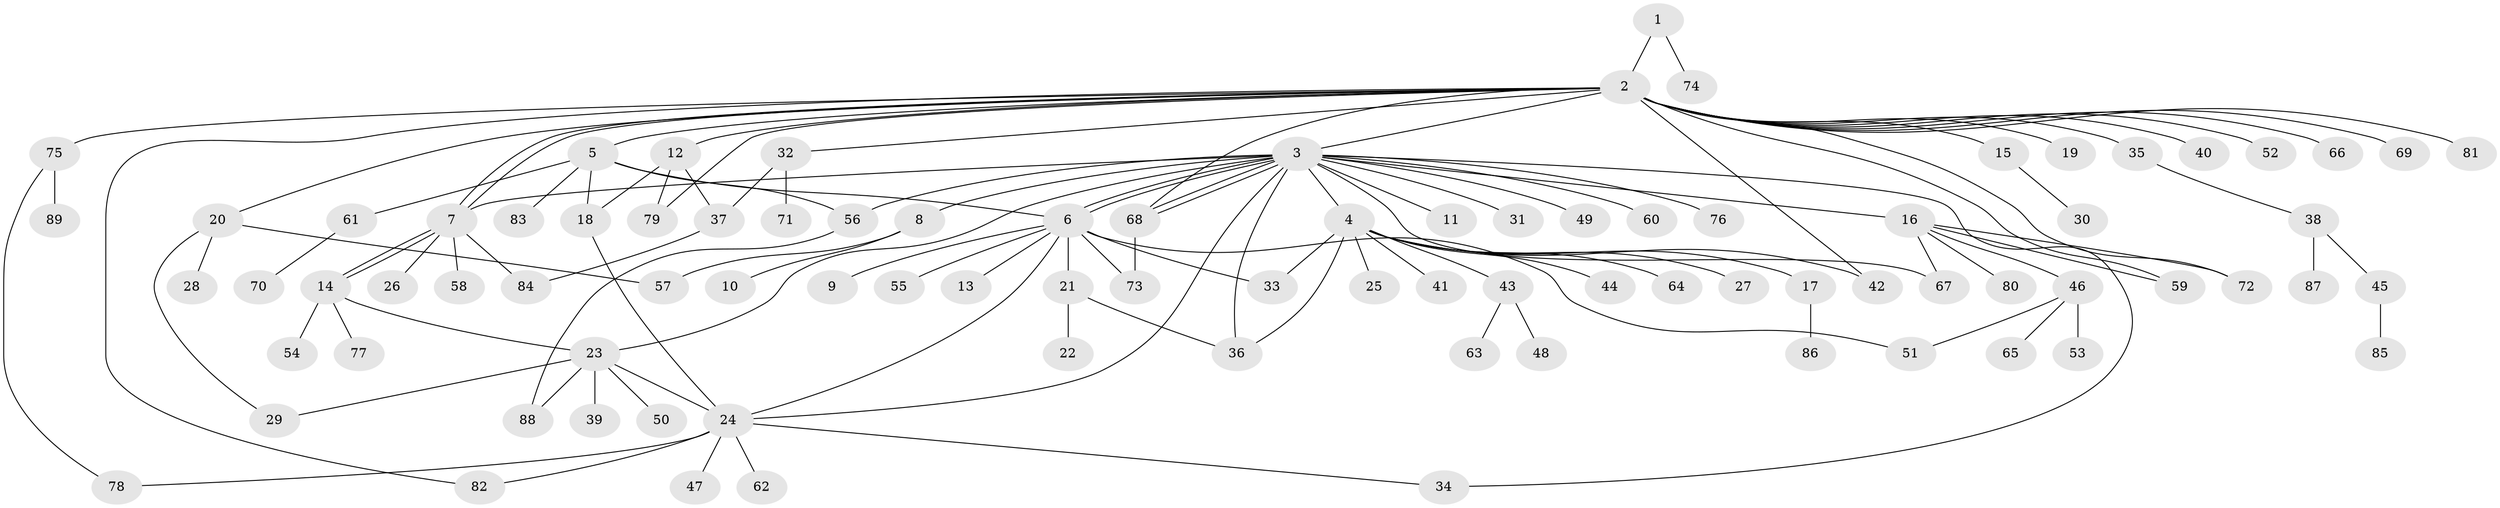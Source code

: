 // Generated by graph-tools (version 1.1) at 2025/49/03/09/25 03:49:54]
// undirected, 89 vertices, 119 edges
graph export_dot {
graph [start="1"]
  node [color=gray90,style=filled];
  1;
  2;
  3;
  4;
  5;
  6;
  7;
  8;
  9;
  10;
  11;
  12;
  13;
  14;
  15;
  16;
  17;
  18;
  19;
  20;
  21;
  22;
  23;
  24;
  25;
  26;
  27;
  28;
  29;
  30;
  31;
  32;
  33;
  34;
  35;
  36;
  37;
  38;
  39;
  40;
  41;
  42;
  43;
  44;
  45;
  46;
  47;
  48;
  49;
  50;
  51;
  52;
  53;
  54;
  55;
  56;
  57;
  58;
  59;
  60;
  61;
  62;
  63;
  64;
  65;
  66;
  67;
  68;
  69;
  70;
  71;
  72;
  73;
  74;
  75;
  76;
  77;
  78;
  79;
  80;
  81;
  82;
  83;
  84;
  85;
  86;
  87;
  88;
  89;
  1 -- 2;
  1 -- 74;
  2 -- 3;
  2 -- 5;
  2 -- 7;
  2 -- 7;
  2 -- 12;
  2 -- 15;
  2 -- 19;
  2 -- 20;
  2 -- 32;
  2 -- 35;
  2 -- 40;
  2 -- 42;
  2 -- 52;
  2 -- 59;
  2 -- 66;
  2 -- 68;
  2 -- 69;
  2 -- 72;
  2 -- 75;
  2 -- 79;
  2 -- 81;
  2 -- 82;
  3 -- 4;
  3 -- 6;
  3 -- 6;
  3 -- 7;
  3 -- 8;
  3 -- 11;
  3 -- 16;
  3 -- 23;
  3 -- 24;
  3 -- 31;
  3 -- 34;
  3 -- 36;
  3 -- 49;
  3 -- 56;
  3 -- 60;
  3 -- 67;
  3 -- 68;
  3 -- 68;
  3 -- 76;
  4 -- 17;
  4 -- 25;
  4 -- 27;
  4 -- 33;
  4 -- 36;
  4 -- 41;
  4 -- 42;
  4 -- 43;
  4 -- 44;
  4 -- 64;
  5 -- 6;
  5 -- 18;
  5 -- 56;
  5 -- 61;
  5 -- 83;
  6 -- 9;
  6 -- 13;
  6 -- 21;
  6 -- 24;
  6 -- 33;
  6 -- 51;
  6 -- 55;
  6 -- 73;
  7 -- 14;
  7 -- 14;
  7 -- 26;
  7 -- 58;
  7 -- 84;
  8 -- 10;
  8 -- 57;
  12 -- 18;
  12 -- 37;
  12 -- 79;
  14 -- 23;
  14 -- 54;
  14 -- 77;
  15 -- 30;
  16 -- 46;
  16 -- 59;
  16 -- 67;
  16 -- 72;
  16 -- 80;
  17 -- 86;
  18 -- 24;
  20 -- 28;
  20 -- 29;
  20 -- 57;
  21 -- 22;
  21 -- 36;
  23 -- 24;
  23 -- 29;
  23 -- 39;
  23 -- 50;
  23 -- 88;
  24 -- 34;
  24 -- 47;
  24 -- 62;
  24 -- 78;
  24 -- 82;
  32 -- 37;
  32 -- 71;
  35 -- 38;
  37 -- 84;
  38 -- 45;
  38 -- 87;
  43 -- 48;
  43 -- 63;
  45 -- 85;
  46 -- 51;
  46 -- 53;
  46 -- 65;
  56 -- 88;
  61 -- 70;
  68 -- 73;
  75 -- 78;
  75 -- 89;
}
